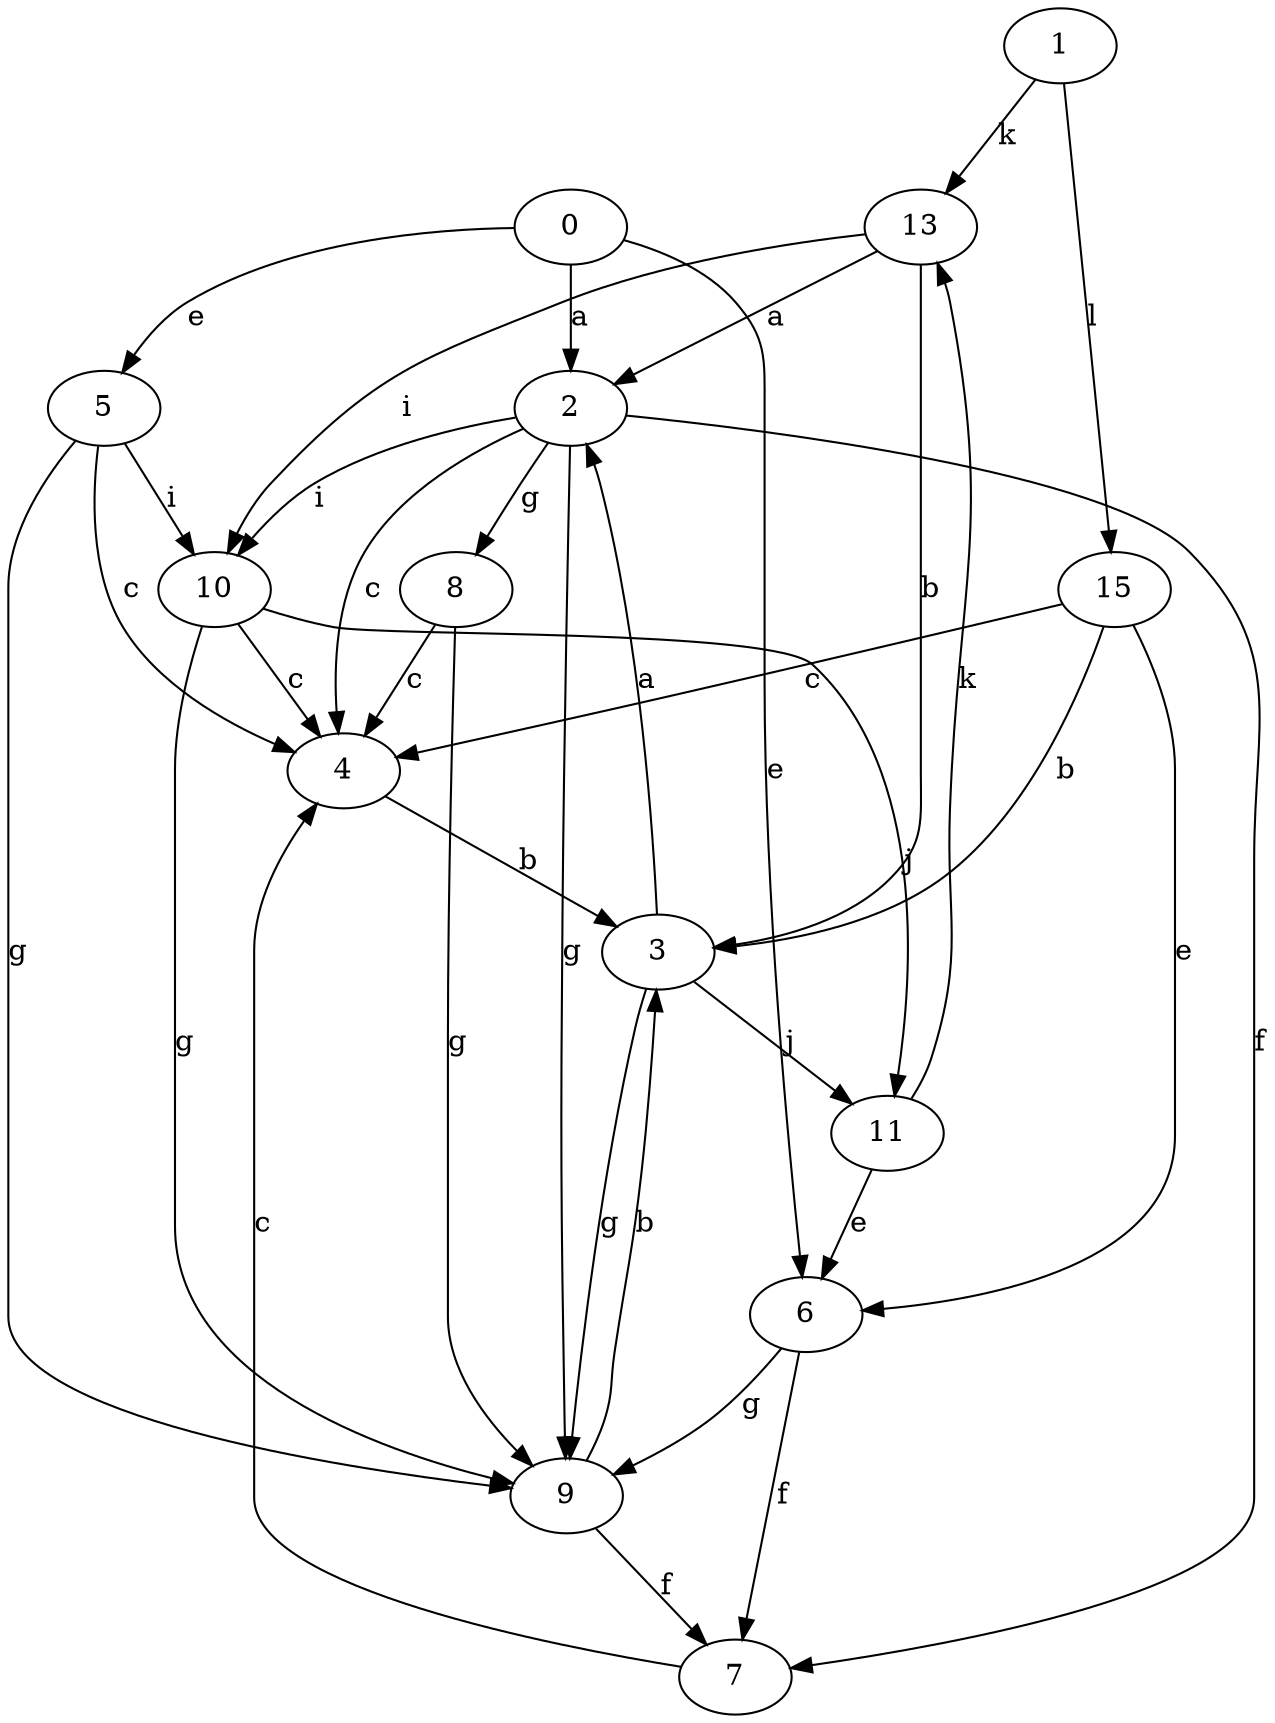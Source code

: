 strict digraph  {
1;
2;
3;
4;
5;
6;
7;
8;
9;
10;
11;
0;
13;
15;
1 -> 13  [label=k];
1 -> 15  [label=l];
2 -> 4  [label=c];
2 -> 7  [label=f];
2 -> 8  [label=g];
2 -> 9  [label=g];
2 -> 10  [label=i];
3 -> 2  [label=a];
3 -> 9  [label=g];
3 -> 11  [label=j];
4 -> 3  [label=b];
5 -> 4  [label=c];
5 -> 9  [label=g];
5 -> 10  [label=i];
6 -> 7  [label=f];
6 -> 9  [label=g];
7 -> 4  [label=c];
8 -> 4  [label=c];
8 -> 9  [label=g];
9 -> 3  [label=b];
9 -> 7  [label=f];
10 -> 4  [label=c];
10 -> 9  [label=g];
10 -> 11  [label=j];
11 -> 6  [label=e];
11 -> 13  [label=k];
0 -> 2  [label=a];
0 -> 5  [label=e];
0 -> 6  [label=e];
13 -> 2  [label=a];
13 -> 3  [label=b];
13 -> 10  [label=i];
15 -> 3  [label=b];
15 -> 4  [label=c];
15 -> 6  [label=e];
}
